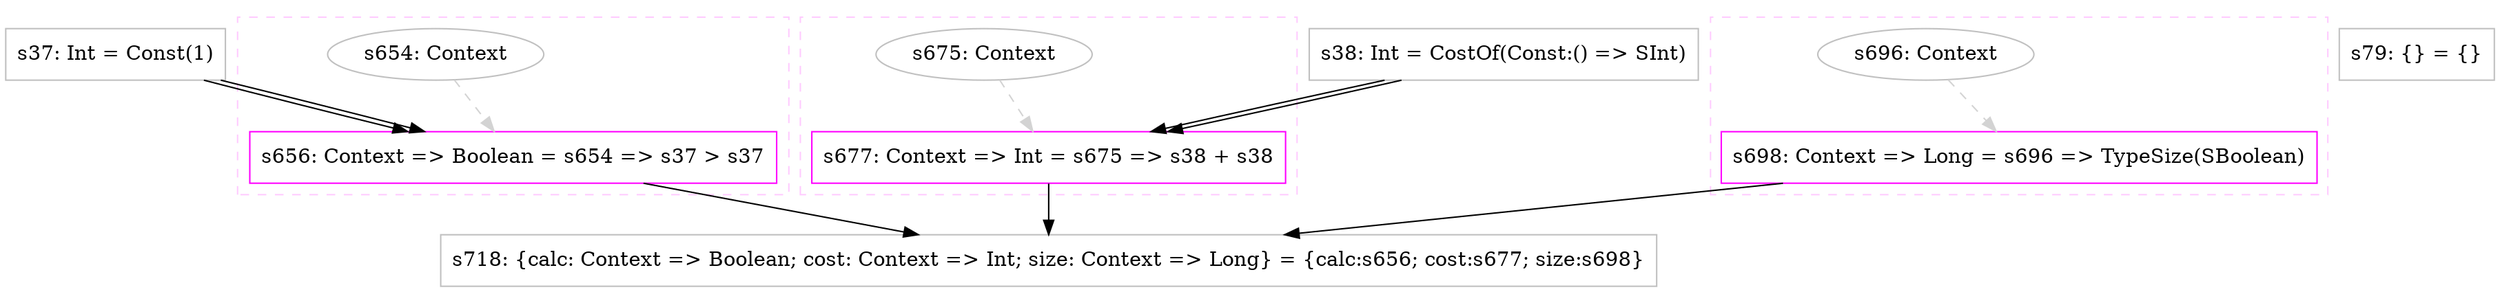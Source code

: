 digraph "one_gt_one" {
concentrate=true
node [style=filled, fillcolor=orangered]

"s37" [
label="s37: Int = Const(1)"
shape=box, color=gray, tooltip="s37:Int", style=filled, fillcolor=white
]
subgraph cluster_s656 {
style=dashed; color="#FFCCFF"
"s654" [
label="s654: Context"
shape=oval, color=gray, tooltip="s654:Context", style=filled, fillcolor=white
]
"s656" [
label="s656: Context => Boolean = s654 => s37 > s37"
shape=box, color=magenta, tooltip="s656:Context => Boolean", style=filled, fillcolor=white
]
{rank=source; s654}
{rank=sink; s656}
}
"s38" [
label="s38: Int = CostOf(Const:() => SInt)"
shape=box, color=gray, tooltip="s38:Int", style=filled, fillcolor=white
]
subgraph cluster_s677 {
style=dashed; color="#FFCCFF"
"s675" [
label="s675: Context"
shape=oval, color=gray, tooltip="s675:Context", style=filled, fillcolor=white
]
"s677" [
label="s677: Context => Int = s675 => s38 + s38"
shape=box, color=magenta, tooltip="s677:Context => Int", style=filled, fillcolor=white
]
{rank=source; s675}
{rank=sink; s677}
}
subgraph cluster_s698 {
style=dashed; color="#FFCCFF"
"s696" [
label="s696: Context"
shape=oval, color=gray, tooltip="s696:Context", style=filled, fillcolor=white
]
"s698" [
label="s698: Context => Long = s696 => TypeSize(SBoolean)"
shape=box, color=magenta, tooltip="s698:Context => Long", style=filled, fillcolor=white
]
{rank=source; s696}
{rank=sink; s698}
}
"s718" [
label="s718: {calc: Context => Boolean; cost: Context => Int; size: Context => Long} = {calc:s656; cost:s677; size:s698}"
shape=box, color=gray, tooltip="s718:{calc: Context => Boolean; cost: Context => Int; size: Context => Long}", style=filled, fillcolor=white
]
"s79" [
label="s79: {} = {}"
shape=box, color=gray, tooltip="s79:{}", style=filled, fillcolor=white
]
"s675" -> "s677" [style=dashed, color=lightgray, weight=0]
"s38" -> "s677" [style=solid]
"s38" -> "s677" [style=solid]
"s696" -> "s698" [style=dashed, color=lightgray, weight=0]
"s656" -> "s718" [style=solid]
"s677" -> "s718" [style=solid]
"s698" -> "s718" [style=solid]
"s654" -> "s656" [style=dashed, color=lightgray, weight=0]
"s37" -> "s656" [style=solid]
"s37" -> "s656" [style=solid]
}

